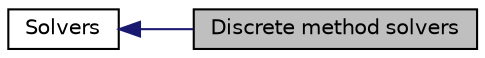 digraph "Discrete method solvers"
{
  bgcolor="transparent";
  edge [fontname="Helvetica",fontsize="10",labelfontname="Helvetica",labelfontsize="10"];
  node [fontname="Helvetica",fontsize="10",shape=record];
  rankdir=LR;
  Node0 [label="Discrete method solvers",height=0.2,width=0.4,color="black", fillcolor="grey75", style="filled" fontcolor="black"];
  Node1 [label="Solvers",height=0.2,width=0.4,color="black",URL="$group__grpSolvers.html"];
  Node1->Node0 [shape=plaintext, color="midnightblue", dir="back", style="solid"];
}
